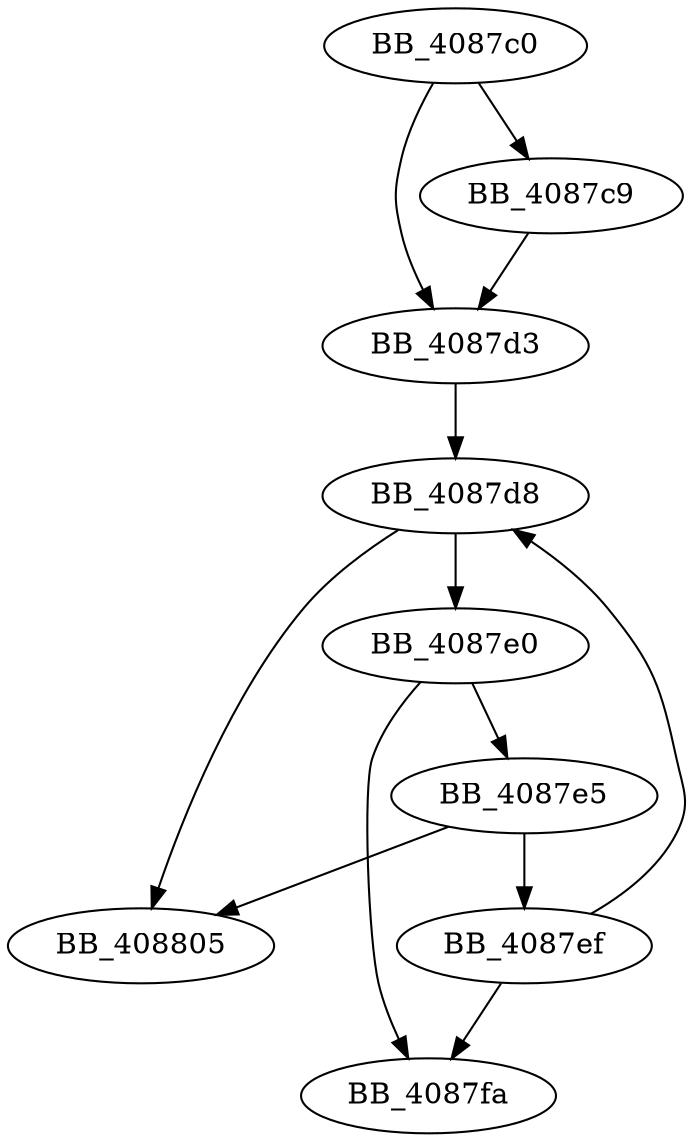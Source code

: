 DiGraph sub_4087C0{
BB_4087c0->BB_4087c9
BB_4087c0->BB_4087d3
BB_4087c9->BB_4087d3
BB_4087d3->BB_4087d8
BB_4087d8->BB_4087e0
BB_4087d8->BB_408805
BB_4087e0->BB_4087e5
BB_4087e0->BB_4087fa
BB_4087e5->BB_4087ef
BB_4087e5->BB_408805
BB_4087ef->BB_4087d8
BB_4087ef->BB_4087fa
}
